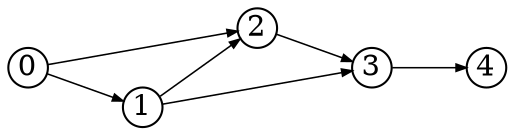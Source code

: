 digraph{
  rankdir=LR
  node [shape=circle,fixedsize=true,width=.26]
  edge [penwidth=0.75,arrowsize=0.5]
  4 -> {}
  3 -> {4}
  2 -> {3}
  1 -> {2 3}
  0 -> {1 2}
}
